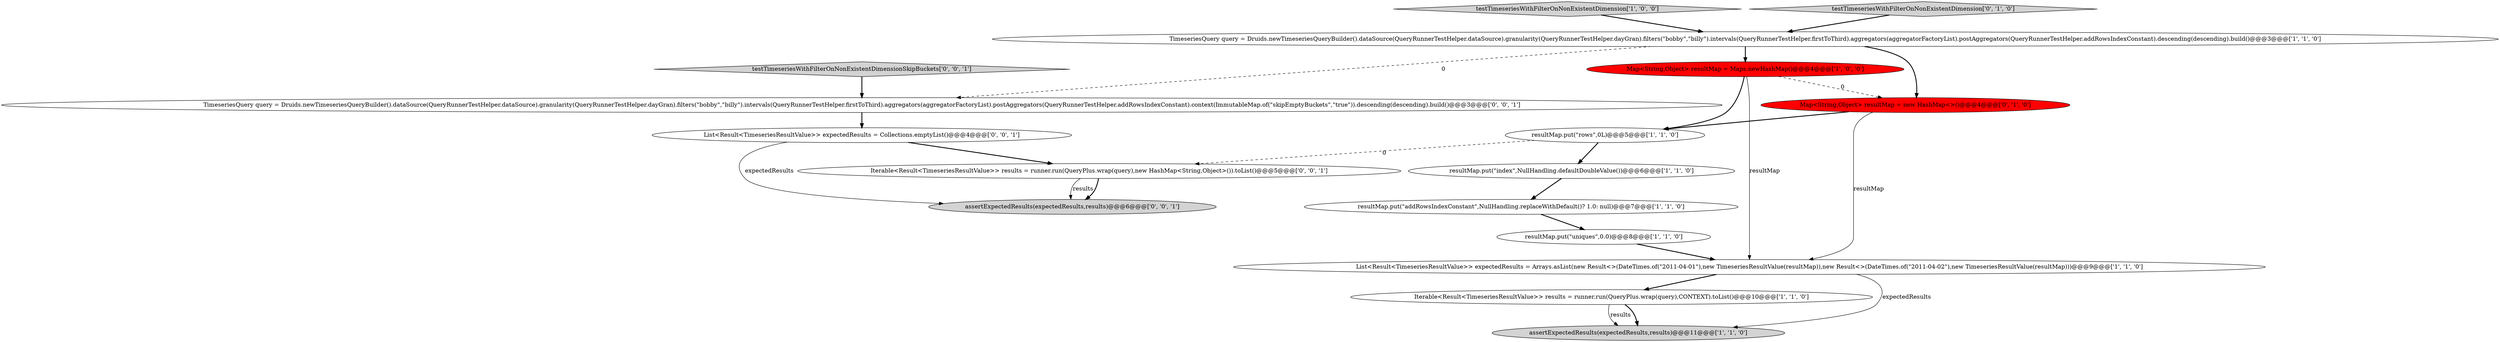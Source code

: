 digraph {
16 [style = filled, label = "Iterable<Result<TimeseriesResultValue>> results = runner.run(QueryPlus.wrap(query),new HashMap<String,Object>()).toList()@@@5@@@['0', '0', '1']", fillcolor = white, shape = ellipse image = "AAA0AAABBB3BBB"];
15 [style = filled, label = "TimeseriesQuery query = Druids.newTimeseriesQueryBuilder().dataSource(QueryRunnerTestHelper.dataSource).granularity(QueryRunnerTestHelper.dayGran).filters(\"bobby\",\"billy\").intervals(QueryRunnerTestHelper.firstToThird).aggregators(aggregatorFactoryList).postAggregators(QueryRunnerTestHelper.addRowsIndexConstant).context(ImmutableMap.of(\"skipEmptyBuckets\",\"true\")).descending(descending).build()@@@3@@@['0', '0', '1']", fillcolor = white, shape = ellipse image = "AAA0AAABBB3BBB"];
13 [style = filled, label = "testTimeseriesWithFilterOnNonExistentDimensionSkipBuckets['0', '0', '1']", fillcolor = lightgray, shape = diamond image = "AAA0AAABBB3BBB"];
3 [style = filled, label = "Iterable<Result<TimeseriesResultValue>> results = runner.run(QueryPlus.wrap(query),CONTEXT).toList()@@@10@@@['1', '1', '0']", fillcolor = white, shape = ellipse image = "AAA0AAABBB1BBB"];
8 [style = filled, label = "testTimeseriesWithFilterOnNonExistentDimension['1', '0', '0']", fillcolor = lightgray, shape = diamond image = "AAA0AAABBB1BBB"];
11 [style = filled, label = "testTimeseriesWithFilterOnNonExistentDimension['0', '1', '0']", fillcolor = lightgray, shape = diamond image = "AAA0AAABBB2BBB"];
12 [style = filled, label = "List<Result<TimeseriesResultValue>> expectedResults = Collections.emptyList()@@@4@@@['0', '0', '1']", fillcolor = white, shape = ellipse image = "AAA0AAABBB3BBB"];
9 [style = filled, label = "resultMap.put(\"uniques\",0.0)@@@8@@@['1', '1', '0']", fillcolor = white, shape = ellipse image = "AAA0AAABBB1BBB"];
14 [style = filled, label = "assertExpectedResults(expectedResults,results)@@@6@@@['0', '0', '1']", fillcolor = lightgray, shape = ellipse image = "AAA0AAABBB3BBB"];
4 [style = filled, label = "Map<String,Object> resultMap = Maps.newHashMap()@@@4@@@['1', '0', '0']", fillcolor = red, shape = ellipse image = "AAA1AAABBB1BBB"];
5 [style = filled, label = "assertExpectedResults(expectedResults,results)@@@11@@@['1', '1', '0']", fillcolor = lightgray, shape = ellipse image = "AAA0AAABBB1BBB"];
2 [style = filled, label = "resultMap.put(\"index\",NullHandling.defaultDoubleValue())@@@6@@@['1', '1', '0']", fillcolor = white, shape = ellipse image = "AAA0AAABBB1BBB"];
1 [style = filled, label = "TimeseriesQuery query = Druids.newTimeseriesQueryBuilder().dataSource(QueryRunnerTestHelper.dataSource).granularity(QueryRunnerTestHelper.dayGran).filters(\"bobby\",\"billy\").intervals(QueryRunnerTestHelper.firstToThird).aggregators(aggregatorFactoryList).postAggregators(QueryRunnerTestHelper.addRowsIndexConstant).descending(descending).build()@@@3@@@['1', '1', '0']", fillcolor = white, shape = ellipse image = "AAA0AAABBB1BBB"];
0 [style = filled, label = "List<Result<TimeseriesResultValue>> expectedResults = Arrays.asList(new Result<>(DateTimes.of(\"2011-04-01\"),new TimeseriesResultValue(resultMap)),new Result<>(DateTimes.of(\"2011-04-02\"),new TimeseriesResultValue(resultMap)))@@@9@@@['1', '1', '0']", fillcolor = white, shape = ellipse image = "AAA0AAABBB1BBB"];
10 [style = filled, label = "Map<String,Object> resultMap = new HashMap<>()@@@4@@@['0', '1', '0']", fillcolor = red, shape = ellipse image = "AAA1AAABBB2BBB"];
7 [style = filled, label = "resultMap.put(\"rows\",0L)@@@5@@@['1', '1', '0']", fillcolor = white, shape = ellipse image = "AAA0AAABBB1BBB"];
6 [style = filled, label = "resultMap.put(\"addRowsIndexConstant\",NullHandling.replaceWithDefault()? 1.0: null)@@@7@@@['1', '1', '0']", fillcolor = white, shape = ellipse image = "AAA0AAABBB1BBB"];
0->3 [style = bold, label=""];
1->4 [style = bold, label=""];
4->0 [style = solid, label="resultMap"];
9->0 [style = bold, label=""];
10->0 [style = solid, label="resultMap"];
11->1 [style = bold, label=""];
2->6 [style = bold, label=""];
7->16 [style = dashed, label="0"];
1->15 [style = dashed, label="0"];
12->14 [style = solid, label="expectedResults"];
0->5 [style = solid, label="expectedResults"];
12->16 [style = bold, label=""];
10->7 [style = bold, label=""];
4->7 [style = bold, label=""];
16->14 [style = solid, label="results"];
8->1 [style = bold, label=""];
3->5 [style = bold, label=""];
7->2 [style = bold, label=""];
3->5 [style = solid, label="results"];
16->14 [style = bold, label=""];
15->12 [style = bold, label=""];
13->15 [style = bold, label=""];
6->9 [style = bold, label=""];
4->10 [style = dashed, label="0"];
1->10 [style = bold, label=""];
}
